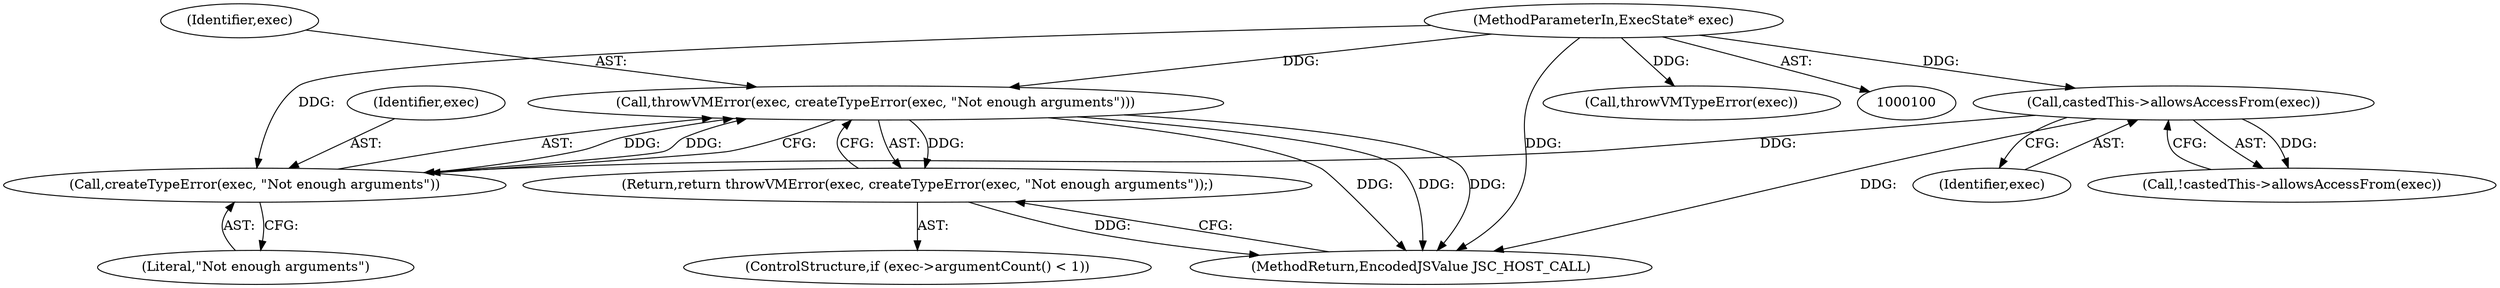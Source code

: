 digraph "0_Chrome_b944f670bb7a8a919daac497a4ea0536c954c201_9@pointer" {
"1000139" [label="(Call,throwVMError(exec, createTypeError(exec, \"Not enough arguments\")))"];
"1000141" [label="(Call,createTypeError(exec, \"Not enough arguments\"))"];
"1000123" [label="(Call,castedThis->allowsAccessFrom(exec))"];
"1000101" [label="(MethodParameterIn,ExecState* exec)"];
"1000138" [label="(Return,return throwVMError(exec, createTypeError(exec, \"Not enough arguments\"));)"];
"1000142" [label="(Identifier,exec)"];
"1000138" [label="(Return,return throwVMError(exec, createTypeError(exec, \"Not enough arguments\"));)"];
"1000141" [label="(Call,createTypeError(exec, \"Not enough arguments\"))"];
"1000139" [label="(Call,throwVMError(exec, createTypeError(exec, \"Not enough arguments\")))"];
"1000113" [label="(Call,throwVMTypeError(exec))"];
"1000101" [label="(MethodParameterIn,ExecState* exec)"];
"1000123" [label="(Call,castedThis->allowsAccessFrom(exec))"];
"1000124" [label="(Identifier,exec)"];
"1000140" [label="(Identifier,exec)"];
"1000143" [label="(Literal,\"Not enough arguments\")"];
"1000134" [label="(ControlStructure,if (exec->argumentCount() < 1))"];
"1000122" [label="(Call,!castedThis->allowsAccessFrom(exec))"];
"1000155" [label="(MethodReturn,EncodedJSValue JSC_HOST_CALL)"];
"1000139" -> "1000138"  [label="AST: "];
"1000139" -> "1000141"  [label="CFG: "];
"1000140" -> "1000139"  [label="AST: "];
"1000141" -> "1000139"  [label="AST: "];
"1000138" -> "1000139"  [label="CFG: "];
"1000139" -> "1000155"  [label="DDG: "];
"1000139" -> "1000155"  [label="DDG: "];
"1000139" -> "1000155"  [label="DDG: "];
"1000139" -> "1000138"  [label="DDG: "];
"1000141" -> "1000139"  [label="DDG: "];
"1000141" -> "1000139"  [label="DDG: "];
"1000101" -> "1000139"  [label="DDG: "];
"1000141" -> "1000143"  [label="CFG: "];
"1000142" -> "1000141"  [label="AST: "];
"1000143" -> "1000141"  [label="AST: "];
"1000123" -> "1000141"  [label="DDG: "];
"1000101" -> "1000141"  [label="DDG: "];
"1000123" -> "1000122"  [label="AST: "];
"1000123" -> "1000124"  [label="CFG: "];
"1000124" -> "1000123"  [label="AST: "];
"1000122" -> "1000123"  [label="CFG: "];
"1000123" -> "1000155"  [label="DDG: "];
"1000123" -> "1000122"  [label="DDG: "];
"1000101" -> "1000123"  [label="DDG: "];
"1000101" -> "1000100"  [label="AST: "];
"1000101" -> "1000155"  [label="DDG: "];
"1000101" -> "1000113"  [label="DDG: "];
"1000138" -> "1000134"  [label="AST: "];
"1000155" -> "1000138"  [label="CFG: "];
"1000138" -> "1000155"  [label="DDG: "];
}
